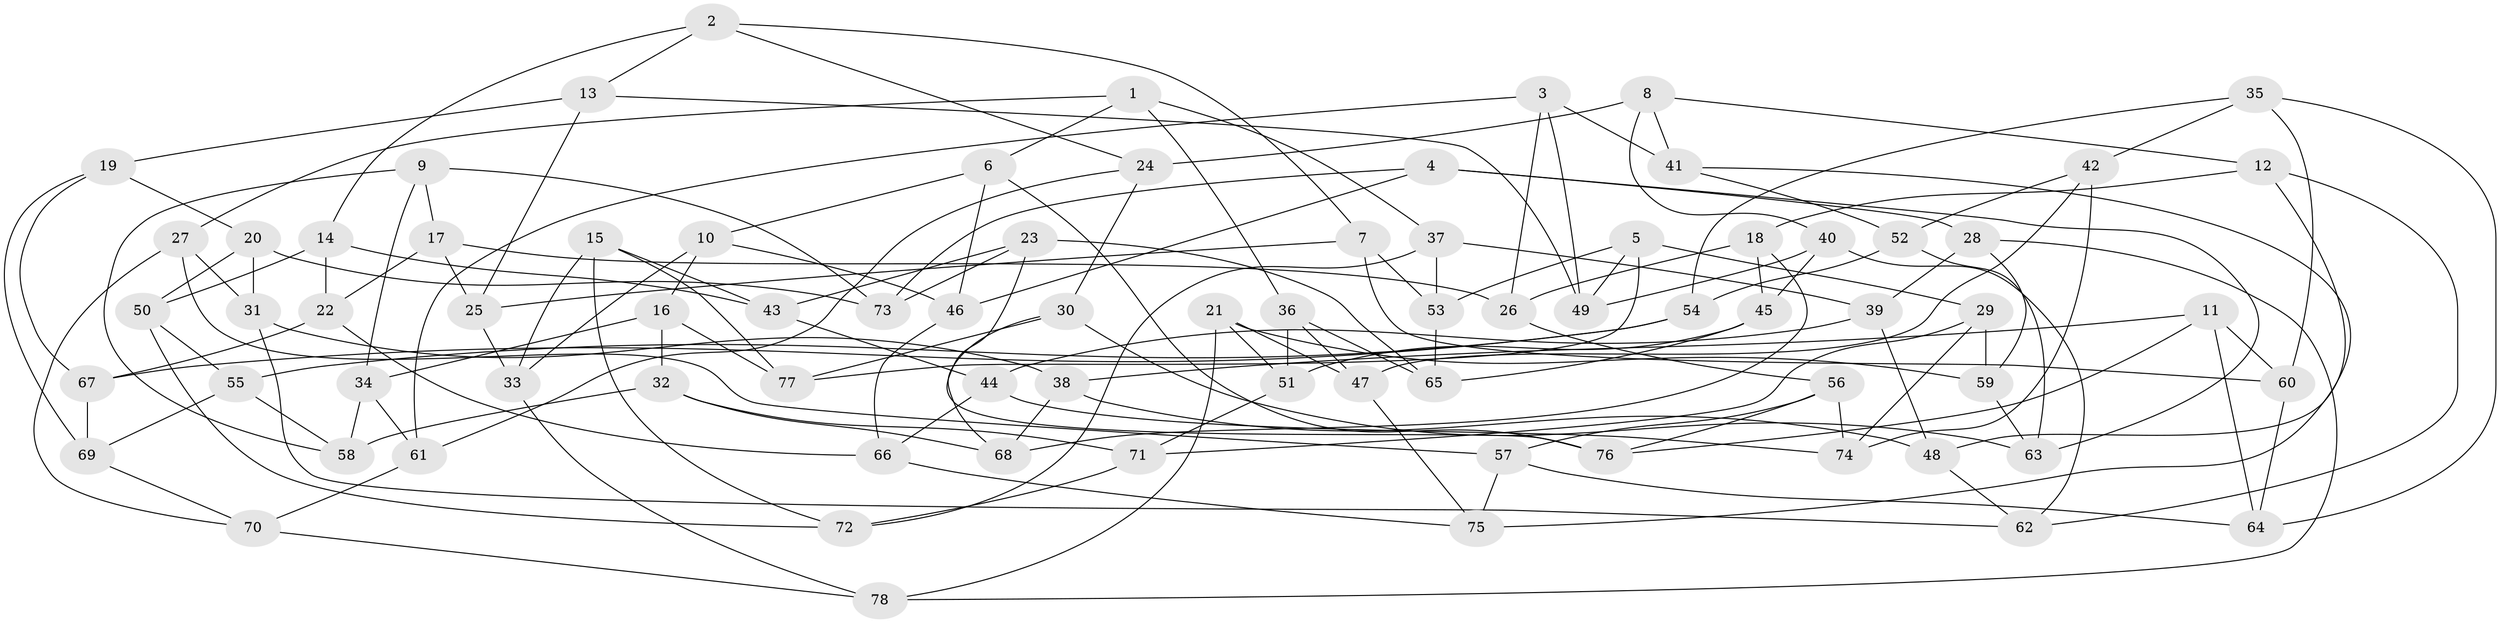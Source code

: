 // Generated by graph-tools (version 1.1) at 2025/37/03/09/25 02:37:58]
// undirected, 78 vertices, 156 edges
graph export_dot {
graph [start="1"]
  node [color=gray90,style=filled];
  1;
  2;
  3;
  4;
  5;
  6;
  7;
  8;
  9;
  10;
  11;
  12;
  13;
  14;
  15;
  16;
  17;
  18;
  19;
  20;
  21;
  22;
  23;
  24;
  25;
  26;
  27;
  28;
  29;
  30;
  31;
  32;
  33;
  34;
  35;
  36;
  37;
  38;
  39;
  40;
  41;
  42;
  43;
  44;
  45;
  46;
  47;
  48;
  49;
  50;
  51;
  52;
  53;
  54;
  55;
  56;
  57;
  58;
  59;
  60;
  61;
  62;
  63;
  64;
  65;
  66;
  67;
  68;
  69;
  70;
  71;
  72;
  73;
  74;
  75;
  76;
  77;
  78;
  1 -- 36;
  1 -- 6;
  1 -- 27;
  1 -- 37;
  2 -- 14;
  2 -- 24;
  2 -- 7;
  2 -- 13;
  3 -- 61;
  3 -- 26;
  3 -- 49;
  3 -- 41;
  4 -- 46;
  4 -- 28;
  4 -- 73;
  4 -- 63;
  5 -- 77;
  5 -- 49;
  5 -- 53;
  5 -- 29;
  6 -- 10;
  6 -- 46;
  6 -- 76;
  7 -- 60;
  7 -- 53;
  7 -- 25;
  8 -- 24;
  8 -- 12;
  8 -- 41;
  8 -- 40;
  9 -- 34;
  9 -- 17;
  9 -- 58;
  9 -- 73;
  10 -- 33;
  10 -- 46;
  10 -- 16;
  11 -- 38;
  11 -- 64;
  11 -- 60;
  11 -- 76;
  12 -- 18;
  12 -- 48;
  12 -- 62;
  13 -- 49;
  13 -- 19;
  13 -- 25;
  14 -- 43;
  14 -- 50;
  14 -- 22;
  15 -- 72;
  15 -- 77;
  15 -- 43;
  15 -- 33;
  16 -- 34;
  16 -- 32;
  16 -- 77;
  17 -- 25;
  17 -- 22;
  17 -- 26;
  18 -- 45;
  18 -- 26;
  18 -- 68;
  19 -- 69;
  19 -- 67;
  19 -- 20;
  20 -- 50;
  20 -- 73;
  20 -- 31;
  21 -- 78;
  21 -- 47;
  21 -- 59;
  21 -- 51;
  22 -- 67;
  22 -- 66;
  23 -- 73;
  23 -- 65;
  23 -- 76;
  23 -- 43;
  24 -- 30;
  24 -- 61;
  25 -- 33;
  26 -- 56;
  27 -- 31;
  27 -- 70;
  27 -- 57;
  28 -- 59;
  28 -- 78;
  28 -- 39;
  29 -- 59;
  29 -- 71;
  29 -- 74;
  30 -- 68;
  30 -- 63;
  30 -- 77;
  31 -- 62;
  31 -- 38;
  32 -- 58;
  32 -- 71;
  32 -- 68;
  33 -- 78;
  34 -- 61;
  34 -- 58;
  35 -- 60;
  35 -- 42;
  35 -- 64;
  35 -- 54;
  36 -- 51;
  36 -- 47;
  36 -- 65;
  37 -- 72;
  37 -- 53;
  37 -- 39;
  38 -- 68;
  38 -- 48;
  39 -- 44;
  39 -- 48;
  40 -- 49;
  40 -- 62;
  40 -- 45;
  41 -- 75;
  41 -- 52;
  42 -- 74;
  42 -- 47;
  42 -- 52;
  43 -- 44;
  44 -- 74;
  44 -- 66;
  45 -- 65;
  45 -- 51;
  46 -- 66;
  47 -- 75;
  48 -- 62;
  50 -- 72;
  50 -- 55;
  51 -- 71;
  52 -- 54;
  52 -- 63;
  53 -- 65;
  54 -- 67;
  54 -- 55;
  55 -- 58;
  55 -- 69;
  56 -- 76;
  56 -- 74;
  56 -- 57;
  57 -- 64;
  57 -- 75;
  59 -- 63;
  60 -- 64;
  61 -- 70;
  66 -- 75;
  67 -- 69;
  69 -- 70;
  70 -- 78;
  71 -- 72;
}
